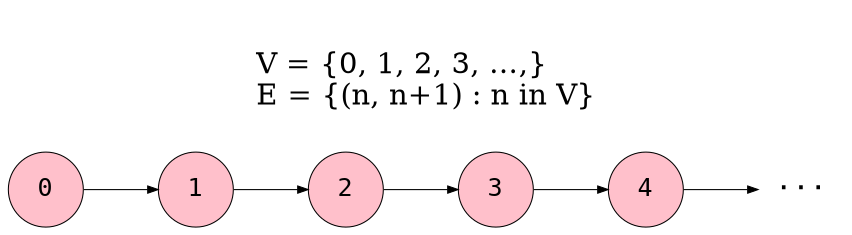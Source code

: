 digraph NaturalNumbers {
  node [shape=circle, style=filled, fillcolor=pink, fontcolor=black, fontsize=12, width=0.5, height=0.5, fontname="Courier", penwidth=0.5];
  edge [len=2.0, penwidth=0.5, arrowsize=0.5];
  rankdir=LR;

  label="\lV = {0, 1, 2, 3, …,}\lE = {(n, n+1) : n in V}\l ";
  labelloc=t;

  inf [label="···", shape="plaintext",style=none,fontsize=14]
  0 -> 1 -> 2 -> 3 -> 4 -> inf;
}

# Powerset lattice
digraph SubsetsABC {
  node [shape=circle, style=filled, fontname="Consolas",fillcolor=pink, fontcolor=black, fontsize=12, width=1.0, height=1.0];
  edge [len=1.0, minlen=1.5,penwidth=1.0, arrowsize=1.0];
  rankdir=BT;

  label="\lV = ℙ({a,b,c})\lE = {(X,Y) : X,Y in V and X ⊊ Y w/ no smaller Y}\l\lRecall ℙ({a,b,c}) is set of all subsets of {a, b, c}\l
  ";
  labelloc=t;

  empty [label="{}"];
  a [label="{a}"];
  b [label="{b}"];
  c [label="{c}"];
  ab [label="{a, b}"];
  ac [label="{a, c}"];
  bc [label="{b, c}"];
  abc [label="{a, b, c}"];

  empty -> {a, b, c};
  a -> {ab, ac};
  b -> {ab, bc};
  c -> {ac, bc};
  ab -> {abc};
  ac -> {abc};
  bc -> {abc};

}

# Full power set poset
digraph SubsetsABC {
  node [shape=circle, style=filled, fontname="Consolas",fillcolor=pink, fontcolor=black, fontsize=12, width=1.0, height=1.0];
  edge [len=1.0, penwidth=1.0, arrowsize=1.0];
  rankdir=BT;

  label="\lV = 𝐏({a,b,c})\lE = {(X,Y) : X,Y in V and X ⊆ Y}\l ";
  labelloc=t;

  empty [label="{}"];
  a [label="{a}"];
  b [label="{b}"];
  c [label="{c}"];
  ab [label="{a,b}"];
  ac [label="{a,c}"];
  bc [label="{b,c}"];
  abc [label="{a, b, c}"];

  {
      empty -> empty;
      a -> a;
      b -> b;
      c -> c;
      ab -> ab;
      ac -> ac;
      bc -> bc;
      abc -> abc;
  }

  {
      empty -> {ab, ac, bc, abc};
      a -> {abc};
      b -> {abc};
      c -> {abc};
  }

  empty -> {a, b, c};
  a -> {ab, ac};
  b -> {ab, bc};
  c -> {ac, bc};
  ab -> {abc};
  ac -> {abc};
  bc -> {abc};
  abc -> {};
}

digraph PermutationsABC {
  node [shape=circle, style=filled, fontname="Consolas",fillcolor=pink, fontcolor=black, fontsize=12, width=1.0, height=1.0];
  edge [len=1.0, penwidth=1.0, arrowsize=1.0];
  rankdir=TB;

  empty [label="'___'\n{a,b,c}"];
  a [label="'a__'\n{b,c}"];
  b [label="'b__'\n{a,c}"];
  c [label="'c__'\n{a,b}"];
  ab [label="'ab_'\n{c}"];
  ac [label="'ac_'\n{b}"];
  ba [label="'ba_'\n{c}"];
  bc [label="'bc_'\n{a}"];
  ca [label="'ca_'\n{b}"];
  cb [label="'cb_'\n{a}"];
  abc [label="'abc'\n{}"];
  acb [label="'acb'\n{}"];
  bac [label="'bac'\n{}"];
  bca [label="'bca'\n{}"];
  cab [label="'cab'\n{}"];
  cba [label="'cba'\n{}"];

  empty -> {a, b, c};
  a -> {ab, ac}
  b -> {ba, bc};
  c -> {ca, cb};
  ab -> {abc}
  ac -> {acb}
  ba -> {bac}
  bc -> {bca}
  ca -> {cab}
  cb -> {cba}
}
